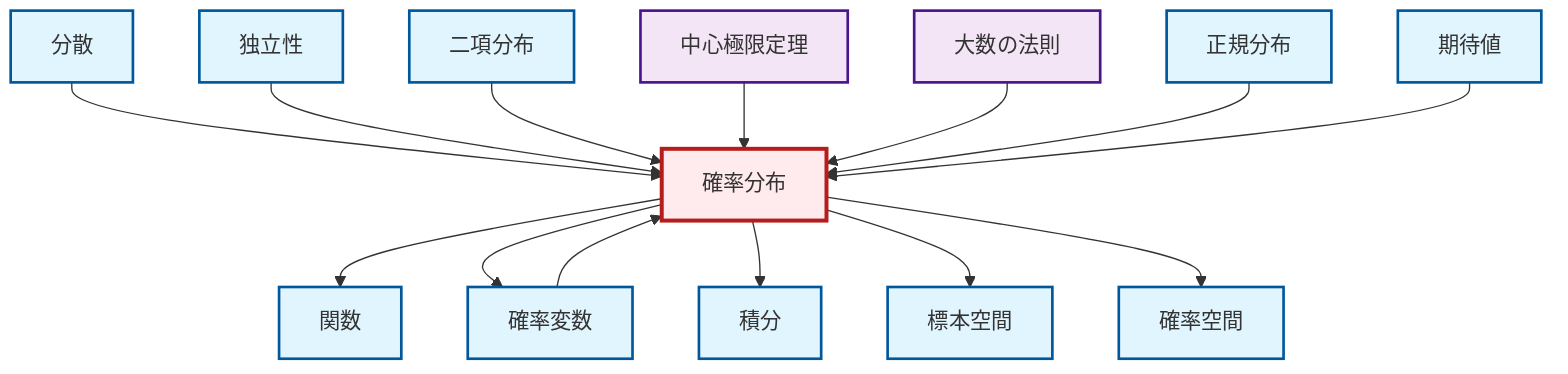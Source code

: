 graph TD
    classDef definition fill:#e1f5fe,stroke:#01579b,stroke-width:2px
    classDef theorem fill:#f3e5f5,stroke:#4a148c,stroke-width:2px
    classDef axiom fill:#fff3e0,stroke:#e65100,stroke-width:2px
    classDef example fill:#e8f5e9,stroke:#1b5e20,stroke-width:2px
    classDef current fill:#ffebee,stroke:#b71c1c,stroke-width:3px
    def-expectation["期待値"]:::definition
    thm-law-of-large-numbers["大数の法則"]:::theorem
    def-integral["積分"]:::definition
    def-variance["分散"]:::definition
    def-random-variable["確率変数"]:::definition
    def-binomial-distribution["二項分布"]:::definition
    thm-central-limit["中心極限定理"]:::theorem
    def-probability-space["確率空間"]:::definition
    def-probability-distribution["確率分布"]:::definition
    def-normal-distribution["正規分布"]:::definition
    def-independence["独立性"]:::definition
    def-sample-space["標本空間"]:::definition
    def-function["関数"]:::definition
    def-random-variable --> def-probability-distribution
    def-probability-distribution --> def-function
    def-variance --> def-probability-distribution
    def-independence --> def-probability-distribution
    def-probability-distribution --> def-random-variable
    def-binomial-distribution --> def-probability-distribution
    def-probability-distribution --> def-integral
    thm-central-limit --> def-probability-distribution
    thm-law-of-large-numbers --> def-probability-distribution
    def-normal-distribution --> def-probability-distribution
    def-expectation --> def-probability-distribution
    def-probability-distribution --> def-sample-space
    def-probability-distribution --> def-probability-space
    class def-probability-distribution current